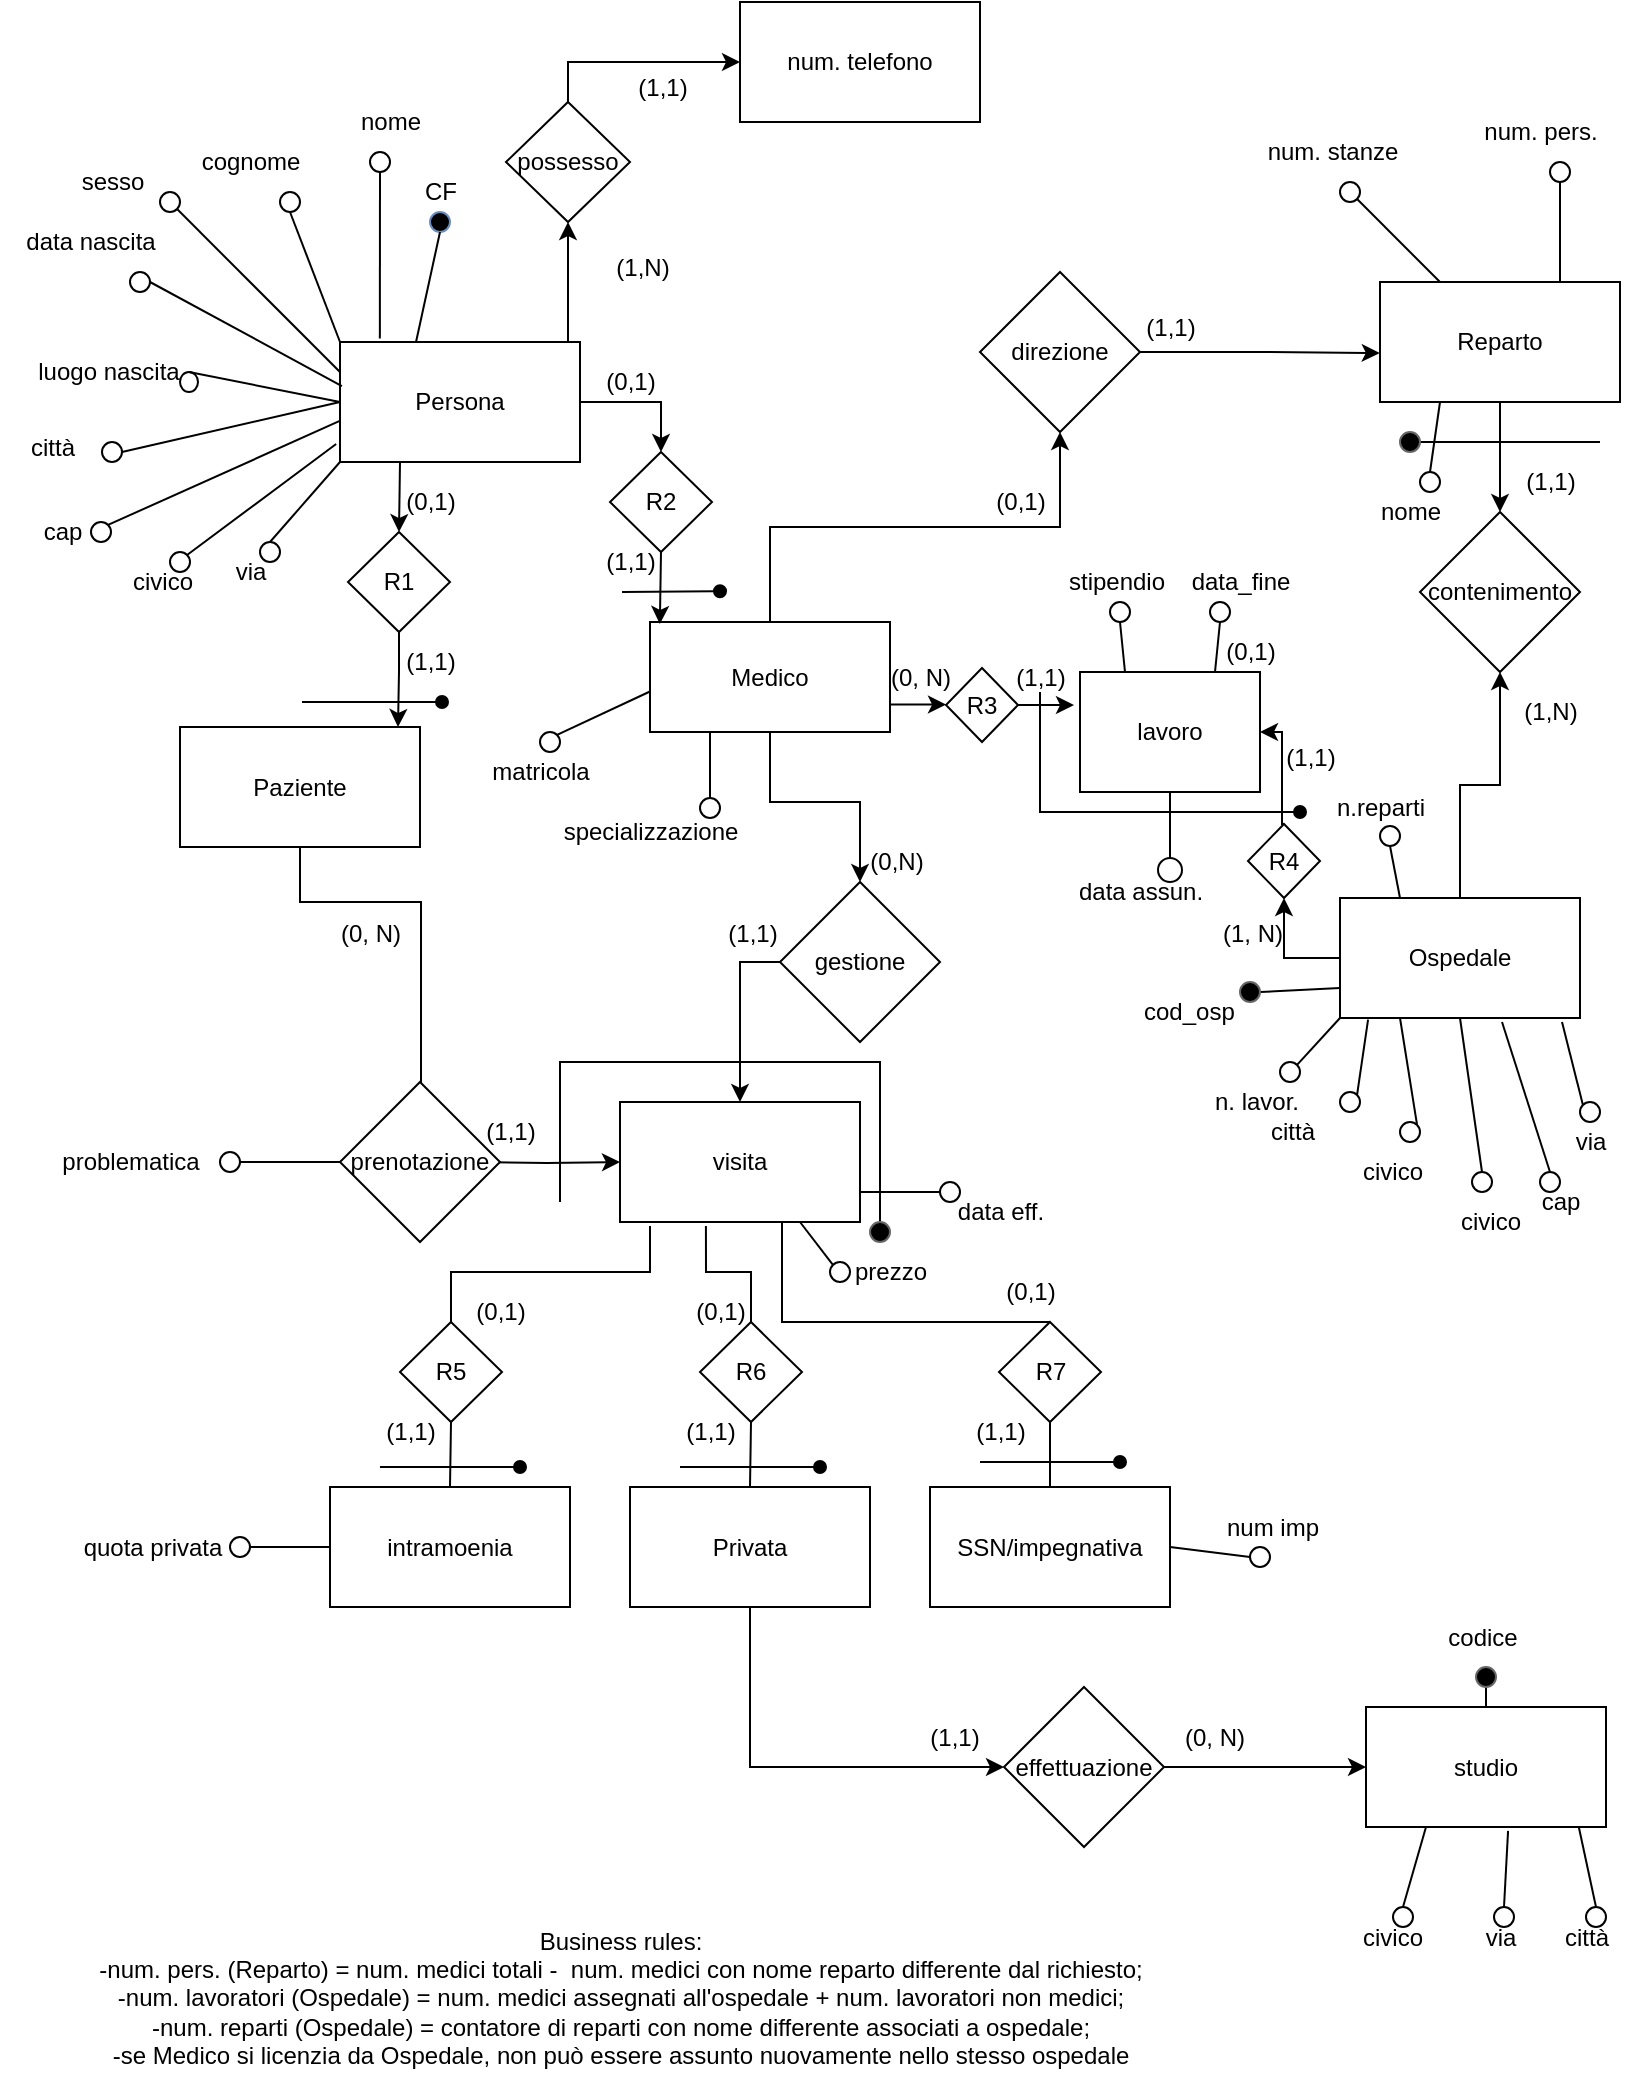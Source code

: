 <mxfile version="23.1.5" type="google">
  <diagram name="Pagina-1" id="dsxdWCQ7GqbsdYa_XFen">
    <mxGraphModel grid="1" page="1" gridSize="10" guides="1" tooltips="1" connect="1" arrows="1" fold="1" pageScale="1" pageWidth="827" pageHeight="1169" math="0" shadow="0">
      <root>
        <mxCell id="0" />
        <mxCell id="1" parent="0" />
        <mxCell id="TiZyf9ypteRb4zg2fZ_G-7" style="edgeStyle=orthogonalEdgeStyle;rounded=0;orthogonalLoop=1;jettySize=auto;html=1;exitX=1;exitY=0;exitDx=0;exitDy=0;entryX=0.5;entryY=1;entryDx=0;entryDy=0;" edge="1" parent="1" source="BlBRRxsIzUEOzJf20E_O-1" target="TiZyf9ypteRb4zg2fZ_G-3">
          <mxGeometry relative="1" as="geometry">
            <Array as="points">
              <mxPoint x="293" y="170" />
              <mxPoint x="293" y="135" />
            </Array>
          </mxGeometry>
        </mxCell>
        <mxCell id="TiZyf9ypteRb4zg2fZ_G-11" style="edgeStyle=orthogonalEdgeStyle;rounded=0;orthogonalLoop=1;jettySize=auto;html=1;exitX=0.25;exitY=1;exitDx=0;exitDy=0;entryX=0.5;entryY=0;entryDx=0;entryDy=0;" edge="1" parent="1" source="BlBRRxsIzUEOzJf20E_O-1" target="TiZyf9ypteRb4zg2fZ_G-10">
          <mxGeometry relative="1" as="geometry" />
        </mxCell>
        <mxCell id="TiZyf9ypteRb4zg2fZ_G-20" style="edgeStyle=orthogonalEdgeStyle;rounded=0;orthogonalLoop=1;jettySize=auto;html=1;exitX=1;exitY=0.5;exitDx=0;exitDy=0;entryX=0.5;entryY=0;entryDx=0;entryDy=0;" edge="1" parent="1" source="BlBRRxsIzUEOzJf20E_O-1" target="TiZyf9ypteRb4zg2fZ_G-19">
          <mxGeometry relative="1" as="geometry" />
        </mxCell>
        <mxCell id="BlBRRxsIzUEOzJf20E_O-1" value="Persona" style="rounded=0;whiteSpace=wrap;html=1;" vertex="1" parent="1">
          <mxGeometry x="179" y="170" width="120" height="60" as="geometry" />
        </mxCell>
        <mxCell id="BlBRRxsIzUEOzJf20E_O-21" style="edgeStyle=orthogonalEdgeStyle;rounded=0;orthogonalLoop=1;jettySize=auto;html=1;exitX=0.5;exitY=1;exitDx=0;exitDy=0;entryX=0.5;entryY=0;entryDx=0;entryDy=0;" edge="1" parent="1" source="BlBRRxsIzUEOzJf20E_O-2">
          <mxGeometry relative="1" as="geometry">
            <Array as="points">
              <mxPoint x="159" y="450" />
              <mxPoint x="220" y="450" />
            </Array>
            <mxPoint x="219.5" y="555" as="targetPoint" />
          </mxGeometry>
        </mxCell>
        <mxCell id="BlBRRxsIzUEOzJf20E_O-2" value="Paziente" style="rounded=0;whiteSpace=wrap;html=1;" vertex="1" parent="1">
          <mxGeometry x="99" y="362.5" width="120" height="60" as="geometry" />
        </mxCell>
        <mxCell id="BlBRRxsIzUEOzJf20E_O-61" style="edgeStyle=orthogonalEdgeStyle;rounded=0;orthogonalLoop=1;jettySize=auto;html=1;exitX=0.5;exitY=0;exitDx=0;exitDy=0;" edge="1" parent="1" source="BlBRRxsIzUEOzJf20E_O-3" target="BlBRRxsIzUEOzJf20E_O-60">
          <mxGeometry relative="1" as="geometry" />
        </mxCell>
        <mxCell id="TiZyf9ypteRb4zg2fZ_G-38" style="edgeStyle=orthogonalEdgeStyle;rounded=0;orthogonalLoop=1;jettySize=auto;html=1;exitX=1;exitY=0.75;exitDx=0;exitDy=0;entryX=0;entryY=0.5;entryDx=0;entryDy=0;" edge="1" parent="1" source="BlBRRxsIzUEOzJf20E_O-3" target="TiZyf9ypteRb4zg2fZ_G-34">
          <mxGeometry relative="1" as="geometry" />
        </mxCell>
        <mxCell id="BlBRRxsIzUEOzJf20E_O-3" value="Medico" style="rounded=0;whiteSpace=wrap;html=1;" vertex="1" parent="1">
          <mxGeometry x="334" y="310" width="120" height="55" as="geometry" />
        </mxCell>
        <mxCell id="BlBRRxsIzUEOzJf20E_O-4" value="visita" style="whiteSpace=wrap;html=1;" vertex="1" parent="1">
          <mxGeometry x="319" y="550" width="120" height="60" as="geometry" />
        </mxCell>
        <mxCell id="TiZyf9ypteRb4zg2fZ_G-57" style="edgeStyle=orthogonalEdgeStyle;rounded=0;orthogonalLoop=1;jettySize=auto;html=1;exitX=0.5;exitY=1;exitDx=0;exitDy=0;entryX=0;entryY=0.5;entryDx=0;entryDy=0;" edge="1" parent="1" source="BlBRRxsIzUEOzJf20E_O-5" target="BlBRRxsIzUEOzJf20E_O-90">
          <mxGeometry relative="1" as="geometry" />
        </mxCell>
        <mxCell id="BlBRRxsIzUEOzJf20E_O-5" value="Privata" style="rounded=0;whiteSpace=wrap;html=1;" vertex="1" parent="1">
          <mxGeometry x="324" y="742.5" width="120" height="60" as="geometry" />
        </mxCell>
        <mxCell id="BlBRRxsIzUEOzJf20E_O-99" style="edgeStyle=orthogonalEdgeStyle;rounded=0;orthogonalLoop=1;jettySize=auto;html=1;exitX=0;exitY=0.5;exitDx=0;exitDy=0;" edge="1" parent="1" source="BlBRRxsIzUEOzJf20E_O-6">
          <mxGeometry relative="1" as="geometry">
            <mxPoint x="184" y="752.618" as="targetPoint" />
          </mxGeometry>
        </mxCell>
        <mxCell id="BlBRRxsIzUEOzJf20E_O-6" value="intramoenia" style="rounded=0;whiteSpace=wrap;html=1;" vertex="1" parent="1">
          <mxGeometry x="174" y="742.5" width="120" height="60" as="geometry" />
        </mxCell>
        <mxCell id="BlBRRxsIzUEOzJf20E_O-7" value="SSN/impegnativa" style="rounded=0;whiteSpace=wrap;html=1;" vertex="1" parent="1">
          <mxGeometry x="474" y="742.5" width="120" height="60" as="geometry" />
        </mxCell>
        <mxCell id="BlBRRxsIzUEOzJf20E_O-36" style="edgeStyle=orthogonalEdgeStyle;rounded=0;orthogonalLoop=1;jettySize=auto;html=1;exitX=0.5;exitY=0;exitDx=0;exitDy=0;entryX=0.5;entryY=1;entryDx=0;entryDy=0;" edge="1" parent="1" source="BlBRRxsIzUEOzJf20E_O-12" target="BlBRRxsIzUEOzJf20E_O-34">
          <mxGeometry relative="1" as="geometry" />
        </mxCell>
        <mxCell id="TiZyf9ypteRb4zg2fZ_G-44" style="edgeStyle=orthogonalEdgeStyle;rounded=0;orthogonalLoop=1;jettySize=auto;html=1;exitX=0;exitY=0.5;exitDx=0;exitDy=0;entryX=0.5;entryY=1;entryDx=0;entryDy=0;" edge="1" parent="1" source="BlBRRxsIzUEOzJf20E_O-12" target="TiZyf9ypteRb4zg2fZ_G-35">
          <mxGeometry relative="1" as="geometry" />
        </mxCell>
        <mxCell id="BlBRRxsIzUEOzJf20E_O-12" value="Ospedale" style="rounded=0;whiteSpace=wrap;html=1;" vertex="1" parent="1">
          <mxGeometry x="679" y="448" width="120" height="60" as="geometry" />
        </mxCell>
        <mxCell id="BlBRRxsIzUEOzJf20E_O-22" style="edgeStyle=orthogonalEdgeStyle;rounded=0;orthogonalLoop=1;jettySize=auto;html=1;exitX=1;exitY=0.5;exitDx=0;exitDy=0;entryX=0;entryY=0.5;entryDx=0;entryDy=0;" edge="1" parent="1" target="BlBRRxsIzUEOzJf20E_O-4">
          <mxGeometry relative="1" as="geometry">
            <mxPoint x="245.0" y="580" as="sourcePoint" />
          </mxGeometry>
        </mxCell>
        <mxCell id="BlBRRxsIzUEOzJf20E_O-95" style="edgeStyle=orthogonalEdgeStyle;rounded=0;orthogonalLoop=1;jettySize=auto;html=1;exitX=0;exitY=0.5;exitDx=0;exitDy=0;entryX=0.5;entryY=0;entryDx=0;entryDy=0;" edge="1" parent="1" source="BlBRRxsIzUEOzJf20E_O-23" target="BlBRRxsIzUEOzJf20E_O-4">
          <mxGeometry relative="1" as="geometry" />
        </mxCell>
        <mxCell id="BlBRRxsIzUEOzJf20E_O-23" value="gestione" style="rhombus;whiteSpace=wrap;html=1;" vertex="1" parent="1">
          <mxGeometry x="399" y="440" width="80" height="80" as="geometry" />
        </mxCell>
        <mxCell id="BlBRRxsIzUEOzJf20E_O-32" value="stipendio" style="text;html=1;align=center;verticalAlign=middle;resizable=0;points=[];autosize=1;strokeColor=none;fillColor=none;" vertex="1" parent="1">
          <mxGeometry x="531.5" y="275" width="70" height="30" as="geometry" />
        </mxCell>
        <mxCell id="BlBRRxsIzUEOzJf20E_O-35" style="edgeStyle=orthogonalEdgeStyle;rounded=0;orthogonalLoop=1;jettySize=auto;html=1;exitX=0.5;exitY=1;exitDx=0;exitDy=0;entryX=0.5;entryY=0;entryDx=0;entryDy=0;" edge="1" parent="1" source="BlBRRxsIzUEOzJf20E_O-33" target="BlBRRxsIzUEOzJf20E_O-34">
          <mxGeometry relative="1" as="geometry" />
        </mxCell>
        <mxCell id="BlBRRxsIzUEOzJf20E_O-33" value="Reparto" style="rounded=0;whiteSpace=wrap;html=1;" vertex="1" parent="1">
          <mxGeometry x="699" y="140" width="120" height="60" as="geometry" />
        </mxCell>
        <mxCell id="BlBRRxsIzUEOzJf20E_O-34" value="contenimento" style="rhombus;whiteSpace=wrap;html=1;" vertex="1" parent="1">
          <mxGeometry x="719" y="255" width="80" height="80" as="geometry" />
        </mxCell>
        <mxCell id="BlBRRxsIzUEOzJf20E_O-54" value="cod_osp" style="text;html=1;align=left;verticalAlign=middle;resizable=0;points=[];autosize=1;strokeColor=none;fillColor=none;" vertex="1" parent="1">
          <mxGeometry x="579" y="490" width="70" height="30" as="geometry" />
        </mxCell>
        <mxCell id="BlBRRxsIzUEOzJf20E_O-57" value="nome" style="text;html=1;align=center;verticalAlign=middle;resizable=0;points=[];autosize=1;strokeColor=none;fillColor=none;" vertex="1" parent="1">
          <mxGeometry x="689" y="240" width="50" height="30" as="geometry" />
        </mxCell>
        <mxCell id="BlBRRxsIzUEOzJf20E_O-60" value="direzione" style="rhombus;whiteSpace=wrap;html=1;" vertex="1" parent="1">
          <mxGeometry x="499" y="135" width="80" height="80" as="geometry" />
        </mxCell>
        <mxCell id="BlBRRxsIzUEOzJf20E_O-63" value="(0,1)" style="text;html=1;align=center;verticalAlign=middle;resizable=0;points=[];autosize=1;strokeColor=none;fillColor=none;" vertex="1" parent="1">
          <mxGeometry x="494" y="235" width="50" height="30" as="geometry" />
        </mxCell>
        <mxCell id="BlBRRxsIzUEOzJf20E_O-64" value="(1,1)" style="text;html=1;align=center;verticalAlign=middle;resizable=0;points=[];autosize=1;strokeColor=none;fillColor=none;" vertex="1" parent="1">
          <mxGeometry x="569" y="148" width="50" height="30" as="geometry" />
        </mxCell>
        <mxCell id="BlBRRxsIzUEOzJf20E_O-73" value="problematica" style="text;html=1;align=center;verticalAlign=middle;resizable=0;points=[];autosize=1;strokeColor=none;fillColor=none;" vertex="1" parent="1">
          <mxGeometry x="29" y="565" width="90" height="30" as="geometry" />
        </mxCell>
        <mxCell id="BlBRRxsIzUEOzJf20E_O-75" value="specializzazione" style="text;html=1;align=center;verticalAlign=middle;resizable=0;points=[];autosize=1;strokeColor=none;fillColor=none;" vertex="1" parent="1">
          <mxGeometry x="279" y="400" width="110" height="30" as="geometry" />
        </mxCell>
        <mxCell id="BlBRRxsIzUEOzJf20E_O-79" value="studio" style="rounded=0;whiteSpace=wrap;html=1;" vertex="1" parent="1">
          <mxGeometry x="692" y="852.5" width="120" height="60" as="geometry" />
        </mxCell>
        <mxCell id="BlBRRxsIzUEOzJf20E_O-90" value="effettuazione" style="rhombus;whiteSpace=wrap;html=1;" vertex="1" parent="1">
          <mxGeometry x="511" y="842.5" width="80" height="80" as="geometry" />
        </mxCell>
        <mxCell id="BlBRRxsIzUEOzJf20E_O-97" value="data eff." style="text;html=1;align=center;verticalAlign=middle;resizable=0;points=[];autosize=1;strokeColor=none;fillColor=none;" vertex="1" parent="1">
          <mxGeometry x="474" y="590" width="70" height="30" as="geometry" />
        </mxCell>
        <mxCell id="BlBRRxsIzUEOzJf20E_O-100" value="quota privata" style="text;html=1;align=center;verticalAlign=middle;resizable=0;points=[];autosize=1;strokeColor=none;fillColor=none;" vertex="1" parent="1">
          <mxGeometry x="39.5" y="757.5" width="90" height="30" as="geometry" />
        </mxCell>
        <mxCell id="BlBRRxsIzUEOzJf20E_O-102" value="num imp" style="text;html=1;align=center;verticalAlign=middle;resizable=0;points=[];autosize=1;strokeColor=none;fillColor=none;" vertex="1" parent="1">
          <mxGeometry x="610" y="747.5" width="70" height="30" as="geometry" />
        </mxCell>
        <mxCell id="1d6_LqG59afSAswkyyWS-1" value="(1, N)" style="text;html=1;align=center;verticalAlign=middle;resizable=0;points=[];autosize=1;strokeColor=none;fillColor=none;" vertex="1" parent="1">
          <mxGeometry x="610" y="450.5" width="50" height="30" as="geometry" />
        </mxCell>
        <mxCell id="1d6_LqG59afSAswkyyWS-2" value="(0, N)" style="text;html=1;align=center;verticalAlign=middle;resizable=0;points=[];autosize=1;strokeColor=none;fillColor=none;" vertex="1" parent="1">
          <mxGeometry x="444" y="322.5" width="50" height="30" as="geometry" />
        </mxCell>
        <mxCell id="1d6_LqG59afSAswkyyWS-5" value="" style="endArrow=none;html=1;rounded=0;" edge="1" parent="1">
          <mxGeometry width="50" height="50" relative="1" as="geometry">
            <mxPoint x="289" y="600" as="sourcePoint" />
            <mxPoint x="449" y="610" as="targetPoint" />
            <Array as="points">
              <mxPoint x="289" y="530" />
              <mxPoint x="449" y="530" />
            </Array>
          </mxGeometry>
        </mxCell>
        <mxCell id="1d6_LqG59afSAswkyyWS-6" value="" style="ellipse;whiteSpace=wrap;html=1;aspect=fixed;fillColor=#000000;fontColor=#333333;strokeColor=#666666;" vertex="1" parent="1">
          <mxGeometry x="444" y="610" width="10" height="10" as="geometry" />
        </mxCell>
        <mxCell id="1d6_LqG59afSAswkyyWS-14" value="" style="endArrow=none;html=1;rounded=0;entryX=1;entryY=0.5;entryDx=0;entryDy=0;" edge="1" parent="1" target="1d6_LqG59afSAswkyyWS-15">
          <mxGeometry width="50" height="50" relative="1" as="geometry">
            <mxPoint x="809" y="220" as="sourcePoint" />
            <mxPoint x="679" y="210" as="targetPoint" />
          </mxGeometry>
        </mxCell>
        <mxCell id="1d6_LqG59afSAswkyyWS-15" value="" style="ellipse;whiteSpace=wrap;html=1;aspect=fixed;fillColor=#000000;fontColor=#333333;strokeColor=#666666;" vertex="1" parent="1">
          <mxGeometry x="709" y="215" width="10" height="10" as="geometry" />
        </mxCell>
        <mxCell id="1d6_LqG59afSAswkyyWS-16" value="(0, N)" style="text;html=1;align=center;verticalAlign=middle;resizable=0;points=[];autosize=1;strokeColor=none;fillColor=none;" vertex="1" parent="1">
          <mxGeometry x="169" y="450.5" width="50" height="30" as="geometry" />
        </mxCell>
        <mxCell id="1d6_LqG59afSAswkyyWS-17" value="(0, N)" style="text;html=1;align=center;verticalAlign=middle;resizable=0;points=[];autosize=1;strokeColor=none;fillColor=none;" vertex="1" parent="1">
          <mxGeometry x="591" y="852.5" width="50" height="30" as="geometry" />
        </mxCell>
        <mxCell id="1d6_LqG59afSAswkyyWS-18" value="(1,1)" style="text;html=1;align=center;verticalAlign=middle;resizable=0;points=[];autosize=1;strokeColor=none;fillColor=none;" vertex="1" parent="1">
          <mxGeometry x="239" y="550" width="50" height="30" as="geometry" />
        </mxCell>
        <mxCell id="1d6_LqG59afSAswkyyWS-19" value="(1,1)" style="text;html=1;align=center;verticalAlign=middle;resizable=0;points=[];autosize=1;strokeColor=none;fillColor=none;" vertex="1" parent="1">
          <mxGeometry x="461" y="852.5" width="50" height="30" as="geometry" />
        </mxCell>
        <mxCell id="1d6_LqG59afSAswkyyWS-20" value="(0,N)" style="text;html=1;align=center;verticalAlign=middle;resizable=0;points=[];autosize=1;strokeColor=none;fillColor=none;" vertex="1" parent="1">
          <mxGeometry x="432" y="414.5" width="50" height="30" as="geometry" />
        </mxCell>
        <mxCell id="1d6_LqG59afSAswkyyWS-21" value="(1,1)" style="text;html=1;align=center;verticalAlign=middle;resizable=0;points=[];autosize=1;strokeColor=none;fillColor=none;" vertex="1" parent="1">
          <mxGeometry x="360" y="450.5" width="50" height="30" as="geometry" />
        </mxCell>
        <mxCell id="1d6_LqG59afSAswkyyWS-22" value="(1,N)" style="text;html=1;align=center;verticalAlign=middle;resizable=0;points=[];autosize=1;strokeColor=none;fillColor=none;" vertex="1" parent="1">
          <mxGeometry x="759" y="340" width="50" height="30" as="geometry" />
        </mxCell>
        <mxCell id="1d6_LqG59afSAswkyyWS-23" value="(1,1)" style="text;html=1;align=center;verticalAlign=middle;resizable=0;points=[];autosize=1;strokeColor=none;fillColor=none;" vertex="1" parent="1">
          <mxGeometry x="759" y="225" width="50" height="30" as="geometry" />
        </mxCell>
        <mxCell id="1d6_LqG59afSAswkyyWS-26" value="Business rules: &lt;br&gt;-num. pers. (Reparto) = num. medici totali -&amp;nbsp; num. medici con nome reparto differente dal richiesto;&lt;br&gt;-num. lavoratori (Ospedale) = num. medici assegnati all&#39;ospedale + num. lavoratori non medici;&lt;br&gt;-num. reparti (Ospedale) = contatore di reparti con nome differente associati a ospedale;&lt;br&gt;-se Medico si licenzia da Ospedale, non può essere assunto nuovamente nello stesso ospedale" style="text;html=1;align=center;verticalAlign=middle;resizable=0;points=[];autosize=1;strokeColor=none;fillColor=none;" vertex="1" parent="1">
          <mxGeometry x="44" y="952.5" width="550" height="90" as="geometry" />
        </mxCell>
        <mxCell id="FQ5N_f2iqAyfcSuhGjna-5" value="" style="endArrow=classic;html=1;rounded=0;entryX=0;entryY=0.5;entryDx=0;entryDy=0;" edge="1" parent="1" target="BlBRRxsIzUEOzJf20E_O-79">
          <mxGeometry width="50" height="50" relative="1" as="geometry">
            <mxPoint x="591" y="882.5" as="sourcePoint" />
            <mxPoint x="641" y="832.5" as="targetPoint" />
          </mxGeometry>
        </mxCell>
        <mxCell id="FQ5N_f2iqAyfcSuhGjna-6" value="" style="endArrow=none;html=1;rounded=0;" edge="1" parent="1" source="BlBRRxsIzUEOzJf20E_O-79">
          <mxGeometry width="50" height="50" relative="1" as="geometry">
            <mxPoint x="702" y="872.5" as="sourcePoint" />
            <mxPoint x="752" y="842.5" as="targetPoint" />
          </mxGeometry>
        </mxCell>
        <mxCell id="FQ5N_f2iqAyfcSuhGjna-8" value="" style="endArrow=none;html=1;rounded=0;exitX=1;exitY=0.5;exitDx=0;exitDy=0;entryX=0;entryY=0.5;entryDx=0;entryDy=0;" edge="1" parent="1" source="BlBRRxsIzUEOzJf20E_O-7" target="FQ5N_f2iqAyfcSuhGjna-48">
          <mxGeometry width="50" height="50" relative="1" as="geometry">
            <mxPoint x="404" y="742.5" as="sourcePoint" />
            <mxPoint x="564" y="732.5" as="targetPoint" />
            <Array as="points" />
          </mxGeometry>
        </mxCell>
        <mxCell id="FQ5N_f2iqAyfcSuhGjna-9" value="" style="endArrow=none;html=1;rounded=0;exitX=1;exitY=0.75;exitDx=0;exitDy=0;entryX=0;entryY=0.5;entryDx=0;entryDy=0;" edge="1" parent="1" source="BlBRRxsIzUEOzJf20E_O-4" target="FQ5N_f2iqAyfcSuhGjna-45">
          <mxGeometry width="50" height="50" relative="1" as="geometry">
            <mxPoint x="469" y="580" as="sourcePoint" />
            <mxPoint x="519" y="530" as="targetPoint" />
          </mxGeometry>
        </mxCell>
        <mxCell id="FQ5N_f2iqAyfcSuhGjna-10" value="" style="endArrow=none;html=1;rounded=0;exitX=0.75;exitY=1;exitDx=0;exitDy=0;entryX=0;entryY=0;entryDx=0;entryDy=0;" edge="1" parent="1" source="BlBRRxsIzUEOzJf20E_O-4" target="FQ5N_f2iqAyfcSuhGjna-47">
          <mxGeometry width="50" height="50" relative="1" as="geometry">
            <mxPoint x="469" y="670" as="sourcePoint" />
            <mxPoint x="419" y="630" as="targetPoint" />
          </mxGeometry>
        </mxCell>
        <mxCell id="FQ5N_f2iqAyfcSuhGjna-11" value="prezzo" style="text;html=1;align=center;verticalAlign=middle;resizable=0;points=[];autosize=1;strokeColor=none;fillColor=none;" vertex="1" parent="1">
          <mxGeometry x="424" y="620" width="60" height="30" as="geometry" />
        </mxCell>
        <mxCell id="FQ5N_f2iqAyfcSuhGjna-15" value="" style="endArrow=none;html=1;rounded=0;exitX=0.5;exitY=0;exitDx=0;exitDy=0;entryX=0.5;entryY=1;entryDx=0;entryDy=0;" edge="1" parent="1" source="BlBRRxsIzUEOzJf20E_O-6" target="TiZyf9ypteRb4zg2fZ_G-58">
          <mxGeometry width="50" height="50" relative="1" as="geometry">
            <mxPoint x="114" y="742.5" as="sourcePoint" />
            <mxPoint x="234" y="722.5" as="targetPoint" />
          </mxGeometry>
        </mxCell>
        <mxCell id="FQ5N_f2iqAyfcSuhGjna-16" value="" style="endArrow=none;html=1;rounded=0;exitX=0.5;exitY=0;exitDx=0;exitDy=0;entryX=0.5;entryY=1;entryDx=0;entryDy=0;" edge="1" parent="1" source="BlBRRxsIzUEOzJf20E_O-5" target="TiZyf9ypteRb4zg2fZ_G-60">
          <mxGeometry width="50" height="50" relative="1" as="geometry">
            <mxPoint x="334" y="772.5" as="sourcePoint" />
            <mxPoint x="384" y="722.5" as="targetPoint" />
          </mxGeometry>
        </mxCell>
        <mxCell id="FQ5N_f2iqAyfcSuhGjna-18" value="" style="endArrow=none;html=1;rounded=0;exitX=0.5;exitY=0;exitDx=0;exitDy=0;entryX=0.5;entryY=1;entryDx=0;entryDy=0;" edge="1" parent="1" source="BlBRRxsIzUEOzJf20E_O-7" target="TiZyf9ypteRb4zg2fZ_G-61">
          <mxGeometry width="50" height="50" relative="1" as="geometry">
            <mxPoint x="484" y="772.5" as="sourcePoint" />
            <mxPoint x="534" y="722.5" as="targetPoint" />
          </mxGeometry>
        </mxCell>
        <mxCell id="FQ5N_f2iqAyfcSuhGjna-19" value="" style="endArrow=none;html=1;rounded=0;entryX=0;entryY=0.5;entryDx=0;entryDy=0;exitX=1;exitY=0.5;exitDx=0;exitDy=0;" edge="1" parent="1" source="FQ5N_f2iqAyfcSuhGjna-49" target="BlBRRxsIzUEOzJf20E_O-6">
          <mxGeometry width="50" height="50" relative="1" as="geometry">
            <mxPoint x="84" y="872.5" as="sourcePoint" />
            <mxPoint x="134" y="822.5" as="targetPoint" />
          </mxGeometry>
        </mxCell>
        <mxCell id="FQ5N_f2iqAyfcSuhGjna-20" value="" style="endArrow=none;html=1;rounded=0;entryX=0;entryY=0.75;entryDx=0;entryDy=0;exitX=1;exitY=0.5;exitDx=0;exitDy=0;" edge="1" parent="1" source="FQ5N_f2iqAyfcSuhGjna-21" target="BlBRRxsIzUEOzJf20E_O-12">
          <mxGeometry width="50" height="50" relative="1" as="geometry">
            <mxPoint x="649" y="450" as="sourcePoint" />
            <mxPoint x="699" y="430" as="targetPoint" />
          </mxGeometry>
        </mxCell>
        <mxCell id="FQ5N_f2iqAyfcSuhGjna-21" value="" style="ellipse;whiteSpace=wrap;html=1;aspect=fixed;fillColor=#000000;fontColor=#333333;strokeColor=#666666;" vertex="1" parent="1">
          <mxGeometry x="629" y="490" width="10" height="10" as="geometry" />
        </mxCell>
        <mxCell id="FQ5N_f2iqAyfcSuhGjna-27" value="num. pers." style="text;html=1;align=center;verticalAlign=middle;resizable=0;points=[];autosize=1;strokeColor=none;fillColor=none;" vertex="1" parent="1">
          <mxGeometry x="739" y="50" width="80" height="30" as="geometry" />
        </mxCell>
        <mxCell id="FQ5N_f2iqAyfcSuhGjna-28" value="" style="endArrow=none;html=1;rounded=0;entryX=0.25;entryY=0;entryDx=0;entryDy=0;" edge="1" parent="1" source="FQ5N_f2iqAyfcSuhGjna-29" target="BlBRRxsIzUEOzJf20E_O-33">
          <mxGeometry width="50" height="50" relative="1" as="geometry">
            <mxPoint x="639" y="240" as="sourcePoint" />
            <mxPoint x="689" y="190" as="targetPoint" />
          </mxGeometry>
        </mxCell>
        <mxCell id="FQ5N_f2iqAyfcSuhGjna-29" value="" style="ellipse;whiteSpace=wrap;html=1;aspect=fixed;" vertex="1" parent="1">
          <mxGeometry x="679" y="90" width="10" height="10" as="geometry" />
        </mxCell>
        <mxCell id="FQ5N_f2iqAyfcSuhGjna-31" value="" style="ellipse;whiteSpace=wrap;html=1;aspect=fixed;" vertex="1" parent="1">
          <mxGeometry x="784" y="80" width="10" height="10" as="geometry" />
        </mxCell>
        <mxCell id="FQ5N_f2iqAyfcSuhGjna-32" value="" style="endArrow=none;html=1;rounded=0;entryX=0.75;entryY=0;entryDx=0;entryDy=0;exitX=0.5;exitY=1;exitDx=0;exitDy=0;" edge="1" parent="1" source="FQ5N_f2iqAyfcSuhGjna-31" target="BlBRRxsIzUEOzJf20E_O-33">
          <mxGeometry width="50" height="50" relative="1" as="geometry">
            <mxPoint x="539" y="280" as="sourcePoint" />
            <mxPoint x="589" y="230" as="targetPoint" />
          </mxGeometry>
        </mxCell>
        <mxCell id="FQ5N_f2iqAyfcSuhGjna-33" value="num. stanze" style="text;html=1;align=center;verticalAlign=middle;resizable=0;points=[];autosize=1;strokeColor=none;fillColor=none;" vertex="1" parent="1">
          <mxGeometry x="630" y="60" width="90" height="30" as="geometry" />
        </mxCell>
        <mxCell id="FQ5N_f2iqAyfcSuhGjna-34" value="data assun." style="text;html=1;align=center;verticalAlign=middle;resizable=0;points=[];autosize=1;strokeColor=none;fillColor=none;" vertex="1" parent="1">
          <mxGeometry x="534" y="430" width="90" height="30" as="geometry" />
        </mxCell>
        <mxCell id="FQ5N_f2iqAyfcSuhGjna-35" value="" style="ellipse;whiteSpace=wrap;html=1;aspect=fixed;" vertex="1" parent="1">
          <mxGeometry x="588" y="428" width="12" height="12" as="geometry" />
        </mxCell>
        <mxCell id="FQ5N_f2iqAyfcSuhGjna-36" value="" style="ellipse;whiteSpace=wrap;html=1;" vertex="1" parent="1">
          <mxGeometry x="564" y="300" width="10" height="10" as="geometry" />
        </mxCell>
        <mxCell id="FQ5N_f2iqAyfcSuhGjna-37" value="" style="endArrow=none;html=1;rounded=0;entryX=0.5;entryY=1;entryDx=0;entryDy=0;entryPerimeter=0;exitX=0.25;exitY=0;exitDx=0;exitDy=0;" edge="1" parent="1" source="TiZyf9ypteRb4zg2fZ_G-32" target="FQ5N_f2iqAyfcSuhGjna-36">
          <mxGeometry width="50" height="50" relative="1" as="geometry">
            <mxPoint x="594" y="330" as="sourcePoint" />
            <mxPoint x="599" y="320" as="targetPoint" />
          </mxGeometry>
        </mxCell>
        <mxCell id="FQ5N_f2iqAyfcSuhGjna-38" value="" style="endArrow=none;html=1;rounded=0;entryX=0.5;entryY=1;entryDx=0;entryDy=0;exitX=0.5;exitY=0;exitDx=0;exitDy=0;" edge="1" parent="1" source="FQ5N_f2iqAyfcSuhGjna-35" target="TiZyf9ypteRb4zg2fZ_G-32">
          <mxGeometry width="50" height="50" relative="1" as="geometry">
            <mxPoint x="509" y="460" as="sourcePoint" />
            <mxPoint x="594" y="410" as="targetPoint" />
          </mxGeometry>
        </mxCell>
        <mxCell id="FQ5N_f2iqAyfcSuhGjna-40" value="" style="ellipse;whiteSpace=wrap;html=1;" vertex="1" parent="1">
          <mxGeometry x="719" y="235" width="10" height="10" as="geometry" />
        </mxCell>
        <mxCell id="FQ5N_f2iqAyfcSuhGjna-41" value="" style="endArrow=none;html=1;rounded=0;entryX=0.25;entryY=1;entryDx=0;entryDy=0;exitX=0.5;exitY=0;exitDx=0;exitDy=0;" edge="1" parent="1" source="FQ5N_f2iqAyfcSuhGjna-40" target="BlBRRxsIzUEOzJf20E_O-33">
          <mxGeometry width="50" height="50" relative="1" as="geometry">
            <mxPoint x="639" y="320" as="sourcePoint" />
            <mxPoint x="689" y="270" as="targetPoint" />
          </mxGeometry>
        </mxCell>
        <mxCell id="FQ5N_f2iqAyfcSuhGjna-44" value="" style="endArrow=classic;html=1;rounded=0;exitX=0.5;exitY=1;exitDx=0;exitDy=0;entryX=0.5;entryY=0;entryDx=0;entryDy=0;" edge="1" parent="1" source="BlBRRxsIzUEOzJf20E_O-3" target="BlBRRxsIzUEOzJf20E_O-23">
          <mxGeometry width="50" height="50" relative="1" as="geometry">
            <mxPoint x="379" y="450" as="sourcePoint" />
            <mxPoint x="429" y="400" as="targetPoint" />
            <Array as="points">
              <mxPoint x="394" y="400" />
              <mxPoint x="439" y="400" />
            </Array>
          </mxGeometry>
        </mxCell>
        <mxCell id="FQ5N_f2iqAyfcSuhGjna-45" value="" style="ellipse;whiteSpace=wrap;html=1;" vertex="1" parent="1">
          <mxGeometry x="479" y="590" width="10" height="10" as="geometry" />
        </mxCell>
        <mxCell id="FQ5N_f2iqAyfcSuhGjna-47" value="" style="ellipse;whiteSpace=wrap;html=1;" vertex="1" parent="1">
          <mxGeometry x="424" y="630" width="10" height="10" as="geometry" />
        </mxCell>
        <mxCell id="FQ5N_f2iqAyfcSuhGjna-48" value="" style="ellipse;whiteSpace=wrap;html=1;" vertex="1" parent="1">
          <mxGeometry x="634" y="772.5" width="10" height="10" as="geometry" />
        </mxCell>
        <mxCell id="FQ5N_f2iqAyfcSuhGjna-49" value="" style="ellipse;whiteSpace=wrap;html=1;" vertex="1" parent="1">
          <mxGeometry x="124" y="767.5" width="10" height="10" as="geometry" />
        </mxCell>
        <mxCell id="FQ5N_f2iqAyfcSuhGjna-52" value="" style="ellipse;whiteSpace=wrap;html=1;" vertex="1" parent="1">
          <mxGeometry x="119" y="575" width="10" height="10" as="geometry" />
        </mxCell>
        <mxCell id="FQ5N_f2iqAyfcSuhGjna-53" value="" style="endArrow=none;html=1;rounded=0;entryX=0;entryY=0.5;entryDx=0;entryDy=0;exitX=1;exitY=0.5;exitDx=0;exitDy=0;" edge="1" parent="1" source="FQ5N_f2iqAyfcSuhGjna-52">
          <mxGeometry width="50" height="50" relative="1" as="geometry">
            <mxPoint x="99" y="680" as="sourcePoint" />
            <mxPoint x="194" y="580" as="targetPoint" />
          </mxGeometry>
        </mxCell>
        <mxCell id="FQ5N_f2iqAyfcSuhGjna-55" value="matricola" style="text;html=1;align=center;verticalAlign=middle;resizable=0;points=[];autosize=1;strokeColor=none;fillColor=none;" vertex="1" parent="1">
          <mxGeometry x="244" y="370" width="70" height="30" as="geometry" />
        </mxCell>
        <mxCell id="FQ5N_f2iqAyfcSuhGjna-56" value="" style="ellipse;whiteSpace=wrap;html=1;" vertex="1" parent="1">
          <mxGeometry x="279" y="365" width="10" height="10" as="geometry" />
        </mxCell>
        <mxCell id="FQ5N_f2iqAyfcSuhGjna-57" value="" style="ellipse;whiteSpace=wrap;html=1;" vertex="1" parent="1">
          <mxGeometry x="359" y="398" width="10" height="10" as="geometry" />
        </mxCell>
        <mxCell id="FQ5N_f2iqAyfcSuhGjna-58" value="" style="endArrow=none;html=1;rounded=0;exitX=0.5;exitY=0;exitDx=0;exitDy=0;entryX=0.25;entryY=1;entryDx=0;entryDy=0;" edge="1" parent="1" source="FQ5N_f2iqAyfcSuhGjna-57" target="BlBRRxsIzUEOzJf20E_O-3">
          <mxGeometry width="50" height="50" relative="1" as="geometry">
            <mxPoint x="219" y="470" as="sourcePoint" />
            <mxPoint x="269" y="420" as="targetPoint" />
          </mxGeometry>
        </mxCell>
        <mxCell id="FQ5N_f2iqAyfcSuhGjna-59" value="" style="endArrow=none;html=1;rounded=0;entryX=0;entryY=0.632;entryDx=0;entryDy=0;entryPerimeter=0;exitX=1;exitY=0;exitDx=0;exitDy=0;" edge="1" parent="1" source="FQ5N_f2iqAyfcSuhGjna-56" target="BlBRRxsIzUEOzJf20E_O-3">
          <mxGeometry width="50" height="50" relative="1" as="geometry">
            <mxPoint x="239" y="470" as="sourcePoint" />
            <mxPoint x="289" y="420" as="targetPoint" />
          </mxGeometry>
        </mxCell>
        <mxCell id="FQ5N_f2iqAyfcSuhGjna-60" value="città" style="text;html=1;align=center;verticalAlign=middle;resizable=0;points=[];autosize=1;strokeColor=none;fillColor=none;" vertex="1" parent="1">
          <mxGeometry x="777" y="952.5" width="50" height="30" as="geometry" />
        </mxCell>
        <mxCell id="FQ5N_f2iqAyfcSuhGjna-61" value="civico" style="text;html=1;align=center;verticalAlign=middle;resizable=0;points=[];autosize=1;strokeColor=none;fillColor=none;" vertex="1" parent="1">
          <mxGeometry x="680" y="952.5" width="50" height="30" as="geometry" />
        </mxCell>
        <mxCell id="FQ5N_f2iqAyfcSuhGjna-62" value="via" style="text;html=1;align=center;verticalAlign=middle;resizable=0;points=[];autosize=1;strokeColor=none;fillColor=none;" vertex="1" parent="1">
          <mxGeometry x="739" y="952.5" width="40" height="30" as="geometry" />
        </mxCell>
        <mxCell id="FQ5N_f2iqAyfcSuhGjna-63" value="civico" style="text;html=1;align=center;verticalAlign=middle;resizable=0;points=[];autosize=1;strokeColor=none;fillColor=none;" vertex="1" parent="1">
          <mxGeometry x="729" y="595" width="50" height="30" as="geometry" />
        </mxCell>
        <mxCell id="FQ5N_f2iqAyfcSuhGjna-64" value="" style="ellipse;whiteSpace=wrap;html=1;" vertex="1" parent="1">
          <mxGeometry x="802" y="952.5" width="10" height="10" as="geometry" />
        </mxCell>
        <mxCell id="FQ5N_f2iqAyfcSuhGjna-65" value="" style="ellipse;whiteSpace=wrap;html=1;" vertex="1" parent="1">
          <mxGeometry x="756" y="952.5" width="10" height="10" as="geometry" />
        </mxCell>
        <mxCell id="FQ5N_f2iqAyfcSuhGjna-66" value="" style="ellipse;whiteSpace=wrap;html=1;" vertex="1" parent="1">
          <mxGeometry x="705.5" y="952.5" width="10" height="10" as="geometry" />
        </mxCell>
        <mxCell id="FQ5N_f2iqAyfcSuhGjna-70" value="" style="endArrow=none;html=1;rounded=0;exitX=0.5;exitY=0;exitDx=0;exitDy=0;entryX=0.25;entryY=1;entryDx=0;entryDy=0;" edge="1" parent="1" source="FQ5N_f2iqAyfcSuhGjna-66" target="BlBRRxsIzUEOzJf20E_O-79">
          <mxGeometry width="50" height="50" relative="1" as="geometry">
            <mxPoint x="684.5" y="1047.5" as="sourcePoint" />
            <mxPoint x="745.198" y="997.5" as="targetPoint" />
          </mxGeometry>
        </mxCell>
        <mxCell id="FQ5N_f2iqAyfcSuhGjna-71" value="" style="endArrow=none;html=1;rounded=0;exitX=0.592;exitY=1.032;exitDx=0;exitDy=0;exitPerimeter=0;entryX=0.5;entryY=0;entryDx=0;entryDy=0;" edge="1" parent="1" source="BlBRRxsIzUEOzJf20E_O-79" target="FQ5N_f2iqAyfcSuhGjna-65">
          <mxGeometry width="50" height="50" relative="1" as="geometry">
            <mxPoint x="765.4" y="996.03" as="sourcePoint" />
            <mxPoint x="834.5" y="917.5" as="targetPoint" />
          </mxGeometry>
        </mxCell>
        <mxCell id="FQ5N_f2iqAyfcSuhGjna-72" value="" style="endArrow=none;html=1;rounded=0;exitX=0.886;exitY=0.994;exitDx=0;exitDy=0;exitPerimeter=0;entryX=0.5;entryY=0;entryDx=0;entryDy=0;" edge="1" parent="1" source="BlBRRxsIzUEOzJf20E_O-79" target="FQ5N_f2iqAyfcSuhGjna-64">
          <mxGeometry width="50" height="50" relative="1" as="geometry">
            <mxPoint x="798.79" y="994.44" as="sourcePoint" />
            <mxPoint x="854.5" y="917.5" as="targetPoint" />
          </mxGeometry>
        </mxCell>
        <mxCell id="FQ5N_f2iqAyfcSuhGjna-95" value="n.reparti" style="text;html=1;align=center;verticalAlign=middle;resizable=0;points=[];autosize=1;strokeColor=none;fillColor=none;" vertex="1" parent="1">
          <mxGeometry x="664" y="388" width="70" height="30" as="geometry" />
        </mxCell>
        <mxCell id="FQ5N_f2iqAyfcSuhGjna-107" value="" style="ellipse;whiteSpace=wrap;html=1;" vertex="1" parent="1">
          <mxGeometry x="699" y="412" width="10" height="10" as="geometry" />
        </mxCell>
        <mxCell id="FQ5N_f2iqAyfcSuhGjna-108" value="" style="endArrow=none;html=1;rounded=0;exitX=0.25;exitY=0;exitDx=0;exitDy=0;entryX=0.5;entryY=1;entryDx=0;entryDy=0;" edge="1" parent="1" source="BlBRRxsIzUEOzJf20E_O-12" target="FQ5N_f2iqAyfcSuhGjna-107">
          <mxGeometry width="50" height="50" relative="1" as="geometry">
            <mxPoint x="688" y="434" as="sourcePoint" />
            <mxPoint x="699" y="430" as="targetPoint" />
          </mxGeometry>
        </mxCell>
        <mxCell id="FQ5N_f2iqAyfcSuhGjna-109" value="" style="ellipse;whiteSpace=wrap;html=1;" vertex="1" parent="1">
          <mxGeometry x="649" y="530" width="10" height="10" as="geometry" />
        </mxCell>
        <mxCell id="FQ5N_f2iqAyfcSuhGjna-110" value="" style="endArrow=none;html=1;rounded=0;exitX=0;exitY=1;exitDx=0;exitDy=0;entryX=1;entryY=0;entryDx=0;entryDy=0;" edge="1" parent="1" source="BlBRRxsIzUEOzJf20E_O-12" target="FQ5N_f2iqAyfcSuhGjna-109">
          <mxGeometry width="50" height="50" relative="1" as="geometry">
            <mxPoint x="698" y="562" as="sourcePoint" />
            <mxPoint x="754" y="485" as="targetPoint" />
          </mxGeometry>
        </mxCell>
        <mxCell id="FQ5N_f2iqAyfcSuhGjna-112" value="n. lavor." style="text;html=1;align=center;verticalAlign=middle;resizable=0;points=[];autosize=1;strokeColor=none;fillColor=none;" vertex="1" parent="1">
          <mxGeometry x="601.5" y="535" width="70" height="30" as="geometry" />
        </mxCell>
        <mxCell id="FQ5N_f2iqAyfcSuhGjna-113" value="" style="ellipse;whiteSpace=wrap;html=1;" vertex="1" parent="1">
          <mxGeometry x="745" y="585" width="10" height="10" as="geometry" />
        </mxCell>
        <mxCell id="FQ5N_f2iqAyfcSuhGjna-114" value="" style="endArrow=none;html=1;rounded=0;exitX=0.5;exitY=1;exitDx=0;exitDy=0;entryX=0.5;entryY=0;entryDx=0;entryDy=0;" edge="1" parent="1" source="BlBRRxsIzUEOzJf20E_O-12" target="FQ5N_f2iqAyfcSuhGjna-113">
          <mxGeometry width="50" height="50" relative="1" as="geometry">
            <mxPoint x="764.95" y="566.92" as="sourcePoint" />
            <mxPoint x="844.5" y="539" as="targetPoint" />
          </mxGeometry>
        </mxCell>
        <mxCell id="FQ5N_f2iqAyfcSuhGjna-115" value="" style="ellipse;whiteSpace=wrap;html=1;" vertex="1" parent="1">
          <mxGeometry x="799" y="550" width="10" height="10" as="geometry" />
        </mxCell>
        <mxCell id="FQ5N_f2iqAyfcSuhGjna-116" value="" style="endArrow=none;html=1;rounded=0;entryX=0;entryY=0;entryDx=0;entryDy=0;exitX=0.925;exitY=1.033;exitDx=0;exitDy=0;exitPerimeter=0;" edge="1" parent="1" source="BlBRRxsIzUEOzJf20E_O-12" target="FQ5N_f2iqAyfcSuhGjna-115">
          <mxGeometry width="50" height="50" relative="1" as="geometry">
            <mxPoint x="787.35" y="565.33" as="sourcePoint" />
            <mxPoint x="824" y="495" as="targetPoint" />
          </mxGeometry>
        </mxCell>
        <mxCell id="FQ5N_f2iqAyfcSuhGjna-117" value="" style="ellipse;whiteSpace=wrap;html=1;" vertex="1" parent="1">
          <mxGeometry x="709" y="560" width="10" height="10" as="geometry" />
        </mxCell>
        <mxCell id="FQ5N_f2iqAyfcSuhGjna-118" value="" style="endArrow=none;html=1;rounded=0;entryX=1;entryY=0;entryDx=0;entryDy=0;exitX=0.25;exitY=1;exitDx=0;exitDy=0;" edge="1" parent="1" source="BlBRRxsIzUEOzJf20E_O-12" target="FQ5N_f2iqAyfcSuhGjna-117">
          <mxGeometry width="50" height="50" relative="1" as="geometry">
            <mxPoint x="740" y="510" as="sourcePoint" />
            <mxPoint x="754" y="535" as="targetPoint" />
          </mxGeometry>
        </mxCell>
        <mxCell id="FQ5N_f2iqAyfcSuhGjna-119" value="" style="ellipse;whiteSpace=wrap;html=1;" vertex="1" parent="1">
          <mxGeometry x="679" y="545" width="10" height="10" as="geometry" />
        </mxCell>
        <mxCell id="FQ5N_f2iqAyfcSuhGjna-120" value="" style="endArrow=none;html=1;rounded=0;entryX=1;entryY=0;entryDx=0;entryDy=0;exitX=0.117;exitY=1.014;exitDx=0;exitDy=0;exitPerimeter=0;" edge="1" parent="1" source="BlBRRxsIzUEOzJf20E_O-12" target="FQ5N_f2iqAyfcSuhGjna-119">
          <mxGeometry width="50" height="50" relative="1" as="geometry">
            <mxPoint x="733.147" y="565.0" as="sourcePoint" />
            <mxPoint x="734" y="535" as="targetPoint" />
          </mxGeometry>
        </mxCell>
        <mxCell id="FQ5N_f2iqAyfcSuhGjna-121" value="città" style="text;html=1;align=center;verticalAlign=middle;resizable=0;points=[];autosize=1;strokeColor=none;fillColor=none;" vertex="1" parent="1">
          <mxGeometry x="630" y="550" width="50" height="30" as="geometry" />
        </mxCell>
        <mxCell id="FQ5N_f2iqAyfcSuhGjna-122" value="cap" style="text;html=1;align=center;verticalAlign=middle;resizable=0;points=[];autosize=1;strokeColor=none;fillColor=none;" vertex="1" parent="1">
          <mxGeometry x="769" y="585" width="40" height="30" as="geometry" />
        </mxCell>
        <mxCell id="FQ5N_f2iqAyfcSuhGjna-123" value="via" style="text;html=1;align=center;verticalAlign=middle;resizable=0;points=[];autosize=1;strokeColor=none;fillColor=none;" vertex="1" parent="1">
          <mxGeometry x="784" y="555" width="40" height="30" as="geometry" />
        </mxCell>
        <mxCell id="FQ5N_f2iqAyfcSuhGjna-124" value="civico" style="text;html=1;align=center;verticalAlign=middle;resizable=0;points=[];autosize=1;strokeColor=none;fillColor=none;" vertex="1" parent="1">
          <mxGeometry x="680" y="570" width="50" height="30" as="geometry" />
        </mxCell>
        <mxCell id="FQ5N_f2iqAyfcSuhGjna-127" value="CF" style="text;html=1;align=center;verticalAlign=middle;resizable=0;points=[];autosize=1;strokeColor=none;fillColor=none;" vertex="1" parent="1">
          <mxGeometry x="209" y="80" width="40" height="30" as="geometry" />
        </mxCell>
        <mxCell id="FQ5N_f2iqAyfcSuhGjna-128" value="" style="ellipse;whiteSpace=wrap;html=1;fillColor=#000000;strokeColor=#6c8ebf;" vertex="1" parent="1">
          <mxGeometry x="224" y="105" width="10" height="10" as="geometry" />
        </mxCell>
        <mxCell id="FQ5N_f2iqAyfcSuhGjna-129" value="" style="endArrow=none;html=1;rounded=0;exitX=0.317;exitY=-0.002;exitDx=0;exitDy=0;entryX=0.5;entryY=1;entryDx=0;entryDy=0;exitPerimeter=0;" edge="1" parent="1" source="BlBRRxsIzUEOzJf20E_O-1" target="FQ5N_f2iqAyfcSuhGjna-128">
          <mxGeometry width="50" height="50" relative="1" as="geometry">
            <mxPoint x="228" y="162" as="sourcePoint" />
            <mxPoint x="284" y="85" as="targetPoint" />
          </mxGeometry>
        </mxCell>
        <mxCell id="FQ5N_f2iqAyfcSuhGjna-137" value="nome" style="text;html=1;align=center;verticalAlign=middle;resizable=0;points=[];autosize=1;strokeColor=none;fillColor=none;" vertex="1" parent="1">
          <mxGeometry x="179" y="45" width="50" height="30" as="geometry" />
        </mxCell>
        <mxCell id="FQ5N_f2iqAyfcSuhGjna-138" value="cognome" style="text;html=1;align=center;verticalAlign=middle;resizable=0;points=[];autosize=1;strokeColor=none;fillColor=none;" vertex="1" parent="1">
          <mxGeometry x="99" y="65" width="70" height="30" as="geometry" />
        </mxCell>
        <mxCell id="FQ5N_f2iqAyfcSuhGjna-139" value="sesso" style="text;html=1;align=center;verticalAlign=middle;resizable=0;points=[];autosize=1;strokeColor=none;fillColor=none;" vertex="1" parent="1">
          <mxGeometry x="39.5" y="75" width="50" height="30" as="geometry" />
        </mxCell>
        <mxCell id="FQ5N_f2iqAyfcSuhGjna-140" value="data nascita" style="text;html=1;align=center;verticalAlign=middle;resizable=0;points=[];autosize=1;strokeColor=none;fillColor=none;" vertex="1" parent="1">
          <mxGeometry x="9" y="105" width="90" height="30" as="geometry" />
        </mxCell>
        <mxCell id="FQ5N_f2iqAyfcSuhGjna-141" value="luogo nascita" style="text;html=1;align=center;verticalAlign=middle;resizable=0;points=[];autosize=1;strokeColor=none;fillColor=none;" vertex="1" parent="1">
          <mxGeometry x="18" y="170" width="90" height="30" as="geometry" />
        </mxCell>
        <mxCell id="FQ5N_f2iqAyfcSuhGjna-142" value="" style="ellipse;whiteSpace=wrap;html=1;" vertex="1" parent="1">
          <mxGeometry x="194" y="75" width="10" height="10" as="geometry" />
        </mxCell>
        <mxCell id="FQ5N_f2iqAyfcSuhGjna-143" value="" style="endArrow=none;html=1;rounded=0;entryX=0.5;entryY=1;entryDx=0;entryDy=0;exitX=0.166;exitY=-0.029;exitDx=0;exitDy=0;exitPerimeter=0;" edge="1" parent="1" source="BlBRRxsIzUEOzJf20E_O-1" target="FQ5N_f2iqAyfcSuhGjna-142">
          <mxGeometry width="50" height="50" relative="1" as="geometry">
            <mxPoint x="187.5" y="92.52" as="sourcePoint" />
            <mxPoint x="227.6" y="95" as="targetPoint" />
          </mxGeometry>
        </mxCell>
        <mxCell id="FQ5N_f2iqAyfcSuhGjna-144" value="" style="ellipse;whiteSpace=wrap;html=1;" vertex="1" parent="1">
          <mxGeometry x="149" y="95" width="10" height="10" as="geometry" />
        </mxCell>
        <mxCell id="FQ5N_f2iqAyfcSuhGjna-145" value="" style="endArrow=none;html=1;rounded=0;exitX=0;exitY=0;exitDx=0;exitDy=0;entryX=0.5;entryY=1;entryDx=0;entryDy=0;" edge="1" parent="1" source="BlBRRxsIzUEOzJf20E_O-1" target="FQ5N_f2iqAyfcSuhGjna-144">
          <mxGeometry width="50" height="50" relative="1" as="geometry">
            <mxPoint x="156.5" y="90.93" as="sourcePoint" />
            <mxPoint x="160" y="99" as="targetPoint" />
          </mxGeometry>
        </mxCell>
        <mxCell id="FQ5N_f2iqAyfcSuhGjna-146" value="" style="ellipse;whiteSpace=wrap;html=1;" vertex="1" parent="1">
          <mxGeometry x="89" y="95" width="10" height="10" as="geometry" />
        </mxCell>
        <mxCell id="FQ5N_f2iqAyfcSuhGjna-147" value="" style="endArrow=none;html=1;rounded=0;exitX=0;exitY=0.25;exitDx=0;exitDy=0;entryX=1;entryY=1;entryDx=0;entryDy=0;" edge="1" parent="1" source="BlBRRxsIzUEOzJf20E_O-1" target="FQ5N_f2iqAyfcSuhGjna-146">
          <mxGeometry width="50" height="50" relative="1" as="geometry">
            <mxPoint x="128" y="89.64" as="sourcePoint" />
            <mxPoint x="119.5" y="105" as="targetPoint" />
          </mxGeometry>
        </mxCell>
        <mxCell id="FQ5N_f2iqAyfcSuhGjna-148" value="" style="ellipse;whiteSpace=wrap;html=1;" vertex="1" parent="1">
          <mxGeometry x="74" y="135" width="10" height="10" as="geometry" />
        </mxCell>
        <mxCell id="FQ5N_f2iqAyfcSuhGjna-149" value="" style="endArrow=none;html=1;rounded=0;exitX=0.008;exitY=0.367;exitDx=0;exitDy=0;exitPerimeter=0;entryX=1;entryY=0.5;entryDx=0;entryDy=0;" edge="1" parent="1" source="BlBRRxsIzUEOzJf20E_O-1" target="FQ5N_f2iqAyfcSuhGjna-148">
          <mxGeometry width="50" height="50" relative="1" as="geometry">
            <mxPoint x="112.7" y="102.18" as="sourcePoint" />
            <mxPoint x="181" y="149" as="targetPoint" />
          </mxGeometry>
        </mxCell>
        <mxCell id="FQ5N_f2iqAyfcSuhGjna-150" value="" style="ellipse;whiteSpace=wrap;html=1;" vertex="1" parent="1">
          <mxGeometry x="99" y="185" width="9" height="10" as="geometry" />
        </mxCell>
        <mxCell id="FQ5N_f2iqAyfcSuhGjna-151" value="" style="endArrow=none;html=1;rounded=0;exitX=0.5;exitY=0;exitDx=0;exitDy=0;entryX=0;entryY=0.5;entryDx=0;entryDy=0;" edge="1" parent="1" source="FQ5N_f2iqAyfcSuhGjna-150" target="BlBRRxsIzUEOzJf20E_O-1">
          <mxGeometry width="50" height="50" relative="1" as="geometry">
            <mxPoint x="121.54" y="214.73" as="sourcePoint" />
            <mxPoint x="138" y="120.72" as="targetPoint" />
          </mxGeometry>
        </mxCell>
        <mxCell id="FQ5N_f2iqAyfcSuhGjna-152" value="" style="ellipse;whiteSpace=wrap;html=1;" vertex="1" parent="1">
          <mxGeometry x="60" y="220" width="10" height="10" as="geometry" />
        </mxCell>
        <mxCell id="FQ5N_f2iqAyfcSuhGjna-153" value="" style="endArrow=none;html=1;rounded=0;exitX=1;exitY=0.5;exitDx=0;exitDy=0;entryX=0;entryY=0.5;entryDx=0;entryDy=0;" edge="1" parent="1" source="FQ5N_f2iqAyfcSuhGjna-152" target="BlBRRxsIzUEOzJf20E_O-1">
          <mxGeometry width="50" height="50" relative="1" as="geometry">
            <mxPoint x="89" y="260" as="sourcePoint" />
            <mxPoint x="220" y="210" as="targetPoint" />
          </mxGeometry>
        </mxCell>
        <mxCell id="FQ5N_f2iqAyfcSuhGjna-154" value="" style="ellipse;whiteSpace=wrap;html=1;" vertex="1" parent="1">
          <mxGeometry x="54.5" y="260" width="10" height="10" as="geometry" />
        </mxCell>
        <mxCell id="FQ5N_f2iqAyfcSuhGjna-155" value="" style="endArrow=none;html=1;rounded=0;exitX=1;exitY=0;exitDx=0;exitDy=0;entryX=-0.001;entryY=0.658;entryDx=0;entryDy=0;entryPerimeter=0;" edge="1" parent="1" source="FQ5N_f2iqAyfcSuhGjna-154" target="BlBRRxsIzUEOzJf20E_O-1">
          <mxGeometry width="50" height="50" relative="1" as="geometry">
            <mxPoint x="104" y="280" as="sourcePoint" />
            <mxPoint x="220" y="220" as="targetPoint" />
          </mxGeometry>
        </mxCell>
        <mxCell id="FQ5N_f2iqAyfcSuhGjna-156" value="" style="ellipse;whiteSpace=wrap;html=1;" vertex="1" parent="1">
          <mxGeometry x="94" y="275" width="10" height="10" as="geometry" />
        </mxCell>
        <mxCell id="FQ5N_f2iqAyfcSuhGjna-157" value="" style="endArrow=none;html=1;rounded=0;entryX=-0.016;entryY=0.85;entryDx=0;entryDy=0;exitX=1;exitY=0;exitDx=0;exitDy=0;entryPerimeter=0;" edge="1" parent="1" source="FQ5N_f2iqAyfcSuhGjna-156" target="BlBRRxsIzUEOzJf20E_O-1">
          <mxGeometry width="50" height="50" relative="1" as="geometry">
            <mxPoint x="139" y="290" as="sourcePoint" />
            <mxPoint x="140.88" y="231.32" as="targetPoint" />
          </mxGeometry>
        </mxCell>
        <mxCell id="FQ5N_f2iqAyfcSuhGjna-158" value="" style="ellipse;whiteSpace=wrap;html=1;" vertex="1" parent="1">
          <mxGeometry x="139" y="270" width="10" height="10" as="geometry" />
        </mxCell>
        <mxCell id="FQ5N_f2iqAyfcSuhGjna-159" value="" style="endArrow=none;html=1;rounded=0;exitX=0.5;exitY=0;exitDx=0;exitDy=0;entryX=0;entryY=1;entryDx=0;entryDy=0;" edge="1" parent="1" source="FQ5N_f2iqAyfcSuhGjna-158" target="BlBRRxsIzUEOzJf20E_O-1">
          <mxGeometry width="50" height="50" relative="1" as="geometry">
            <mxPoint x="185.97" y="318.46" as="sourcePoint" />
            <mxPoint x="166.56" y="230.72" as="targetPoint" />
          </mxGeometry>
        </mxCell>
        <mxCell id="FQ5N_f2iqAyfcSuhGjna-161" value="via" style="text;html=1;align=center;verticalAlign=middle;resizable=0;points=[];autosize=1;strokeColor=none;fillColor=none;rotation=0;" vertex="1" parent="1">
          <mxGeometry x="114" y="270" width="40" height="30" as="geometry" />
        </mxCell>
        <mxCell id="FQ5N_f2iqAyfcSuhGjna-162" value="città" style="text;html=1;align=center;verticalAlign=middle;resizable=0;points=[];autosize=1;strokeColor=none;fillColor=none;" vertex="1" parent="1">
          <mxGeometry x="10" y="208" width="50" height="30" as="geometry" />
        </mxCell>
        <mxCell id="FQ5N_f2iqAyfcSuhGjna-163" value="cap" style="text;html=1;align=center;verticalAlign=middle;resizable=0;points=[];autosize=1;strokeColor=none;fillColor=none;" vertex="1" parent="1">
          <mxGeometry x="20" y="250" width="40" height="30" as="geometry" />
        </mxCell>
        <mxCell id="FQ5N_f2iqAyfcSuhGjna-164" value="civico" style="text;html=1;align=center;verticalAlign=middle;resizable=0;points=[];autosize=1;strokeColor=none;fillColor=none;" vertex="1" parent="1">
          <mxGeometry x="64.5" y="275" width="50" height="30" as="geometry" />
        </mxCell>
        <mxCell id="FQ5N_f2iqAyfcSuhGjna-167" value="codice" style="text;html=1;align=center;verticalAlign=middle;resizable=0;points=[];autosize=1;strokeColor=none;fillColor=none;" vertex="1" parent="1">
          <mxGeometry x="720" y="802.5" width="60" height="30" as="geometry" />
        </mxCell>
        <mxCell id="FQ5N_f2iqAyfcSuhGjna-169" value="" style="ellipse;whiteSpace=wrap;html=1;fillColor=#000000;fontColor=#333333;strokeColor=#666666;" vertex="1" parent="1">
          <mxGeometry x="747" y="832.5" width="10" height="10" as="geometry" />
        </mxCell>
        <mxCell id="TiZyf9ypteRb4zg2fZ_G-1" value="num. telefono" style="rounded=0;whiteSpace=wrap;html=1;" vertex="1" parent="1">
          <mxGeometry x="379" width="120" height="60" as="geometry" />
        </mxCell>
        <mxCell id="TiZyf9ypteRb4zg2fZ_G-4" style="edgeStyle=orthogonalEdgeStyle;rounded=0;orthogonalLoop=1;jettySize=auto;html=1;exitX=0.5;exitY=0;exitDx=0;exitDy=0;entryX=0;entryY=0.5;entryDx=0;entryDy=0;" edge="1" parent="1" source="TiZyf9ypteRb4zg2fZ_G-3" target="TiZyf9ypteRb4zg2fZ_G-1">
          <mxGeometry relative="1" as="geometry" />
        </mxCell>
        <mxCell id="TiZyf9ypteRb4zg2fZ_G-3" value="possesso" style="rhombus;whiteSpace=wrap;html=1;" vertex="1" parent="1">
          <mxGeometry x="262" y="50" width="62" height="60" as="geometry" />
        </mxCell>
        <mxCell id="TiZyf9ypteRb4zg2fZ_G-8" value="(1,N)" style="text;html=1;align=center;verticalAlign=middle;resizable=0;points=[];autosize=1;strokeColor=none;fillColor=none;" vertex="1" parent="1">
          <mxGeometry x="305" y="118" width="50" height="30" as="geometry" />
        </mxCell>
        <mxCell id="TiZyf9ypteRb4zg2fZ_G-9" value="(1,1)" style="text;html=1;align=center;verticalAlign=middle;resizable=0;points=[];autosize=1;strokeColor=none;fillColor=none;" vertex="1" parent="1">
          <mxGeometry x="315" y="28" width="50" height="30" as="geometry" />
        </mxCell>
        <mxCell id="TiZyf9ypteRb4zg2fZ_G-10" value="R1" style="rhombus;whiteSpace=wrap;html=1;" vertex="1" parent="1">
          <mxGeometry x="183" y="265" width="51" height="50" as="geometry" />
        </mxCell>
        <mxCell id="TiZyf9ypteRb4zg2fZ_G-14" style="edgeStyle=orthogonalEdgeStyle;rounded=0;orthogonalLoop=1;jettySize=auto;html=1;exitX=0.5;exitY=1;exitDx=0;exitDy=0;" edge="1" parent="1" source="TiZyf9ypteRb4zg2fZ_G-10" target="BlBRRxsIzUEOzJf20E_O-2">
          <mxGeometry relative="1" as="geometry">
            <mxPoint x="200" y="400" as="targetPoint" />
            <Array as="points">
              <mxPoint x="209" y="335" />
              <mxPoint x="208" y="335" />
            </Array>
          </mxGeometry>
        </mxCell>
        <mxCell id="TiZyf9ypteRb4zg2fZ_G-15" value="(0,1)" style="text;html=1;align=center;verticalAlign=middle;resizable=0;points=[];autosize=1;strokeColor=none;fillColor=none;" vertex="1" parent="1">
          <mxGeometry x="199" y="235" width="50" height="30" as="geometry" />
        </mxCell>
        <mxCell id="TiZyf9ypteRb4zg2fZ_G-16" value="(1,1)" style="text;html=1;align=center;verticalAlign=middle;resizable=0;points=[];autosize=1;strokeColor=none;fillColor=none;" vertex="1" parent="1">
          <mxGeometry x="199" y="315" width="50" height="30" as="geometry" />
        </mxCell>
        <mxCell id="TiZyf9ypteRb4zg2fZ_G-17" value="" style="endArrow=none;html=1;rounded=0;startArrow=oval;startFill=1;" edge="1" parent="1">
          <mxGeometry width="50" height="50" relative="1" as="geometry">
            <mxPoint x="230" y="350" as="sourcePoint" />
            <mxPoint x="160" y="350" as="targetPoint" />
          </mxGeometry>
        </mxCell>
        <mxCell id="TiZyf9ypteRb4zg2fZ_G-19" value="R2" style="rhombus;whiteSpace=wrap;html=1;" vertex="1" parent="1">
          <mxGeometry x="314" y="225" width="51" height="50" as="geometry" />
        </mxCell>
        <mxCell id="TiZyf9ypteRb4zg2fZ_G-21" style="edgeStyle=orthogonalEdgeStyle;rounded=0;orthogonalLoop=1;jettySize=auto;html=1;exitX=0.5;exitY=1;exitDx=0;exitDy=0;entryX=0.041;entryY=0.018;entryDx=0;entryDy=0;entryPerimeter=0;" edge="1" parent="1" source="TiZyf9ypteRb4zg2fZ_G-19" target="BlBRRxsIzUEOzJf20E_O-3">
          <mxGeometry relative="1" as="geometry" />
        </mxCell>
        <mxCell id="TiZyf9ypteRb4zg2fZ_G-23" value="" style="endArrow=none;html=1;rounded=0;startArrow=oval;startFill=1;" edge="1" parent="1">
          <mxGeometry width="50" height="50" relative="1" as="geometry">
            <mxPoint x="369" y="294.66" as="sourcePoint" />
            <mxPoint x="320" y="295" as="targetPoint" />
          </mxGeometry>
        </mxCell>
        <mxCell id="TiZyf9ypteRb4zg2fZ_G-24" value="(0,1)" style="text;html=1;align=center;verticalAlign=middle;resizable=0;points=[];autosize=1;strokeColor=none;fillColor=none;" vertex="1" parent="1">
          <mxGeometry x="299" y="175" width="50" height="30" as="geometry" />
        </mxCell>
        <mxCell id="TiZyf9ypteRb4zg2fZ_G-25" value="(1,1)" style="text;html=1;align=center;verticalAlign=middle;resizable=0;points=[];autosize=1;strokeColor=none;fillColor=none;" vertex="1" parent="1">
          <mxGeometry x="299" y="265" width="50" height="30" as="geometry" />
        </mxCell>
        <mxCell id="TiZyf9ypteRb4zg2fZ_G-27" style="edgeStyle=orthogonalEdgeStyle;rounded=0;orthogonalLoop=1;jettySize=auto;html=1;exitX=1;exitY=0.5;exitDx=0;exitDy=0;entryX=-0.001;entryY=0.592;entryDx=0;entryDy=0;entryPerimeter=0;" edge="1" parent="1" source="BlBRRxsIzUEOzJf20E_O-60" target="BlBRRxsIzUEOzJf20E_O-33">
          <mxGeometry relative="1" as="geometry" />
        </mxCell>
        <mxCell id="TiZyf9ypteRb4zg2fZ_G-29" value="" style="endArrow=none;html=1;rounded=0;exitX=0.675;exitY=1.033;exitDx=0;exitDy=0;entryX=0.5;entryY=0;entryDx=0;entryDy=0;exitPerimeter=0;" edge="1" parent="1" source="BlBRRxsIzUEOzJf20E_O-12" target="TiZyf9ypteRb4zg2fZ_G-30">
          <mxGeometry width="50" height="50" relative="1" as="geometry">
            <mxPoint x="749" y="518" as="sourcePoint" />
            <mxPoint x="769" y="640" as="targetPoint" />
          </mxGeometry>
        </mxCell>
        <mxCell id="TiZyf9ypteRb4zg2fZ_G-30" value="" style="ellipse;whiteSpace=wrap;html=1;" vertex="1" parent="1">
          <mxGeometry x="779" y="585" width="10" height="10" as="geometry" />
        </mxCell>
        <mxCell id="TiZyf9ypteRb4zg2fZ_G-32" value="lavoro" style="rounded=0;whiteSpace=wrap;html=1;" vertex="1" parent="1">
          <mxGeometry x="549" y="335" width="90" height="60" as="geometry" />
        </mxCell>
        <mxCell id="TiZyf9ypteRb4zg2fZ_G-34" value="R3" style="rhombus;whiteSpace=wrap;html=1;" vertex="1" parent="1">
          <mxGeometry x="482" y="333" width="36" height="37" as="geometry" />
        </mxCell>
        <mxCell id="TiZyf9ypteRb4zg2fZ_G-48" style="edgeStyle=orthogonalEdgeStyle;rounded=0;orthogonalLoop=1;jettySize=auto;html=1;exitX=0.5;exitY=0;exitDx=0;exitDy=0;entryX=1;entryY=0.5;entryDx=0;entryDy=0;" edge="1" parent="1" source="TiZyf9ypteRb4zg2fZ_G-35" target="TiZyf9ypteRb4zg2fZ_G-32">
          <mxGeometry relative="1" as="geometry">
            <Array as="points">
              <mxPoint x="650" y="411" />
              <mxPoint x="650" y="365" />
            </Array>
          </mxGeometry>
        </mxCell>
        <mxCell id="TiZyf9ypteRb4zg2fZ_G-35" value="R4" style="rhombus;whiteSpace=wrap;html=1;" vertex="1" parent="1">
          <mxGeometry x="633" y="411" width="36" height="37" as="geometry" />
        </mxCell>
        <mxCell id="TiZyf9ypteRb4zg2fZ_G-45" value="" style="endArrow=none;html=1;rounded=0;startArrow=oval;startFill=1;" edge="1" parent="1">
          <mxGeometry width="50" height="50" relative="1" as="geometry">
            <mxPoint x="659" y="405" as="sourcePoint" />
            <mxPoint x="529" y="345" as="targetPoint" />
            <Array as="points">
              <mxPoint x="529" y="405" />
            </Array>
          </mxGeometry>
        </mxCell>
        <mxCell id="TiZyf9ypteRb4zg2fZ_G-47" style="edgeStyle=orthogonalEdgeStyle;rounded=0;orthogonalLoop=1;jettySize=auto;html=1;exitX=1;exitY=0.5;exitDx=0;exitDy=0;entryX=-0.033;entryY=0.272;entryDx=0;entryDy=0;entryPerimeter=0;" edge="1" parent="1" source="TiZyf9ypteRb4zg2fZ_G-34" target="TiZyf9ypteRb4zg2fZ_G-32">
          <mxGeometry relative="1" as="geometry" />
        </mxCell>
        <mxCell id="TiZyf9ypteRb4zg2fZ_G-50" value="" style="endArrow=none;html=1;rounded=0;exitX=0.75;exitY=0;exitDx=0;exitDy=0;entryX=0.5;entryY=1;entryDx=0;entryDy=0;" edge="1" parent="1" source="TiZyf9ypteRb4zg2fZ_G-32" target="TiZyf9ypteRb4zg2fZ_G-51">
          <mxGeometry width="50" height="50" relative="1" as="geometry">
            <mxPoint x="582" y="345" as="sourcePoint" />
            <mxPoint x="620" y="310" as="targetPoint" />
          </mxGeometry>
        </mxCell>
        <mxCell id="TiZyf9ypteRb4zg2fZ_G-51" value="" style="ellipse;whiteSpace=wrap;html=1;" vertex="1" parent="1">
          <mxGeometry x="614" y="300" width="10" height="10" as="geometry" />
        </mxCell>
        <mxCell id="TiZyf9ypteRb4zg2fZ_G-52" value="data_fine" style="text;html=1;align=center;verticalAlign=middle;resizable=0;points=[];autosize=1;strokeColor=none;fillColor=none;" vertex="1" parent="1">
          <mxGeometry x="594" y="275" width="70" height="30" as="geometry" />
        </mxCell>
        <mxCell id="TiZyf9ypteRb4zg2fZ_G-53" value="(0,1)" style="text;html=1;align=center;verticalAlign=middle;resizable=0;points=[];autosize=1;strokeColor=none;fillColor=none;" vertex="1" parent="1">
          <mxGeometry x="609" y="310" width="50" height="30" as="geometry" />
        </mxCell>
        <mxCell id="TiZyf9ypteRb4zg2fZ_G-54" value="(1,1)" style="text;html=1;align=center;verticalAlign=middle;resizable=0;points=[];autosize=1;strokeColor=none;fillColor=none;" vertex="1" parent="1">
          <mxGeometry x="639" y="362.5" width="50" height="30" as="geometry" />
        </mxCell>
        <mxCell id="TiZyf9ypteRb4zg2fZ_G-55" value="(1,1)" style="text;html=1;align=center;verticalAlign=middle;resizable=0;points=[];autosize=1;strokeColor=none;fillColor=none;" vertex="1" parent="1">
          <mxGeometry x="504" y="322.5" width="50" height="30" as="geometry" />
        </mxCell>
        <mxCell id="TiZyf9ypteRb4zg2fZ_G-58" value="R5" style="rhombus;whiteSpace=wrap;html=1;" vertex="1" parent="1">
          <mxGeometry x="209" y="660" width="51" height="50" as="geometry" />
        </mxCell>
        <mxCell id="TiZyf9ypteRb4zg2fZ_G-60" value="R6" style="rhombus;whiteSpace=wrap;html=1;" vertex="1" parent="1">
          <mxGeometry x="359" y="660" width="51" height="50" as="geometry" />
        </mxCell>
        <mxCell id="TiZyf9ypteRb4zg2fZ_G-61" value="R7" style="rhombus;whiteSpace=wrap;html=1;" vertex="1" parent="1">
          <mxGeometry x="508.5" y="660" width="51" height="50" as="geometry" />
        </mxCell>
        <mxCell id="TiZyf9ypteRb4zg2fZ_G-62" style="edgeStyle=orthogonalEdgeStyle;rounded=0;orthogonalLoop=1;jettySize=auto;html=1;exitX=0.5;exitY=0;exitDx=0;exitDy=0;entryX=0.125;entryY=1.033;entryDx=0;entryDy=0;entryPerimeter=0;endArrow=none;endFill=0;" edge="1" parent="1" source="TiZyf9ypteRb4zg2fZ_G-58" target="BlBRRxsIzUEOzJf20E_O-4">
          <mxGeometry relative="1" as="geometry" />
        </mxCell>
        <mxCell id="TiZyf9ypteRb4zg2fZ_G-63" style="edgeStyle=orthogonalEdgeStyle;rounded=0;orthogonalLoop=1;jettySize=auto;html=1;exitX=0.5;exitY=0;exitDx=0;exitDy=0;entryX=0.358;entryY=1.033;entryDx=0;entryDy=0;entryPerimeter=0;endArrow=none;endFill=0;" edge="1" parent="1" source="TiZyf9ypteRb4zg2fZ_G-60" target="BlBRRxsIzUEOzJf20E_O-4">
          <mxGeometry relative="1" as="geometry" />
        </mxCell>
        <mxCell id="TiZyf9ypteRb4zg2fZ_G-64" style="edgeStyle=orthogonalEdgeStyle;rounded=0;orthogonalLoop=1;jettySize=auto;html=1;exitX=0.5;exitY=0;exitDx=0;exitDy=0;entryX=0.675;entryY=1;entryDx=0;entryDy=0;entryPerimeter=0;endArrow=none;endFill=0;" edge="1" parent="1" source="TiZyf9ypteRb4zg2fZ_G-61" target="BlBRRxsIzUEOzJf20E_O-4">
          <mxGeometry relative="1" as="geometry">
            <Array as="points">
              <mxPoint x="400" y="660" />
            </Array>
          </mxGeometry>
        </mxCell>
        <mxCell id="TiZyf9ypteRb4zg2fZ_G-65" value="" style="endArrow=none;html=1;rounded=0;startArrow=oval;startFill=1;" edge="1" parent="1">
          <mxGeometry width="50" height="50" relative="1" as="geometry">
            <mxPoint x="269" y="732.5" as="sourcePoint" />
            <mxPoint x="199" y="732.5" as="targetPoint" />
          </mxGeometry>
        </mxCell>
        <mxCell id="TiZyf9ypteRb4zg2fZ_G-66" value="" style="endArrow=none;html=1;rounded=0;startArrow=oval;startFill=1;" edge="1" parent="1">
          <mxGeometry width="50" height="50" relative="1" as="geometry">
            <mxPoint x="419" y="732.5" as="sourcePoint" />
            <mxPoint x="349" y="732.5" as="targetPoint" />
          </mxGeometry>
        </mxCell>
        <mxCell id="TiZyf9ypteRb4zg2fZ_G-67" value="" style="endArrow=none;html=1;rounded=0;startArrow=oval;startFill=1;" edge="1" parent="1">
          <mxGeometry width="50" height="50" relative="1" as="geometry">
            <mxPoint x="569" y="730" as="sourcePoint" />
            <mxPoint x="499" y="730" as="targetPoint" />
          </mxGeometry>
        </mxCell>
        <mxCell id="TiZyf9ypteRb4zg2fZ_G-68" value="(1,1)" style="text;html=1;align=center;verticalAlign=middle;resizable=0;points=[];autosize=1;strokeColor=none;fillColor=none;" vertex="1" parent="1">
          <mxGeometry x="189" y="700" width="50" height="30" as="geometry" />
        </mxCell>
        <mxCell id="TiZyf9ypteRb4zg2fZ_G-69" value="(1,1)" style="text;html=1;align=center;verticalAlign=middle;resizable=0;points=[];autosize=1;strokeColor=none;fillColor=none;" vertex="1" parent="1">
          <mxGeometry x="339" y="700" width="50" height="30" as="geometry" />
        </mxCell>
        <mxCell id="TiZyf9ypteRb4zg2fZ_G-70" value="(1,1)" style="text;html=1;align=center;verticalAlign=middle;resizable=0;points=[];autosize=1;strokeColor=none;fillColor=none;" vertex="1" parent="1">
          <mxGeometry x="484" y="700" width="50" height="30" as="geometry" />
        </mxCell>
        <mxCell id="TiZyf9ypteRb4zg2fZ_G-71" value="(0,1)" style="text;html=1;align=center;verticalAlign=middle;resizable=0;points=[];autosize=1;strokeColor=none;fillColor=none;" vertex="1" parent="1">
          <mxGeometry x="234" y="640" width="50" height="30" as="geometry" />
        </mxCell>
        <mxCell id="TiZyf9ypteRb4zg2fZ_G-73" value="(0,1)" style="text;html=1;align=center;verticalAlign=middle;resizable=0;points=[];autosize=1;strokeColor=none;fillColor=none;" vertex="1" parent="1">
          <mxGeometry x="344" y="640" width="50" height="30" as="geometry" />
        </mxCell>
        <mxCell id="TiZyf9ypteRb4zg2fZ_G-74" value="(0,1)" style="text;html=1;align=center;verticalAlign=middle;resizable=0;points=[];autosize=1;strokeColor=none;fillColor=none;" vertex="1" parent="1">
          <mxGeometry x="499" y="630" width="50" height="30" as="geometry" />
        </mxCell>
        <mxCell id="n1AuCLsjwlB8rMKgHEmB-1" value="prenotazione" style="rhombus;whiteSpace=wrap;html=1;" vertex="1" parent="1">
          <mxGeometry x="179" y="540" width="80" height="80" as="geometry" />
        </mxCell>
      </root>
    </mxGraphModel>
  </diagram>
</mxfile>
